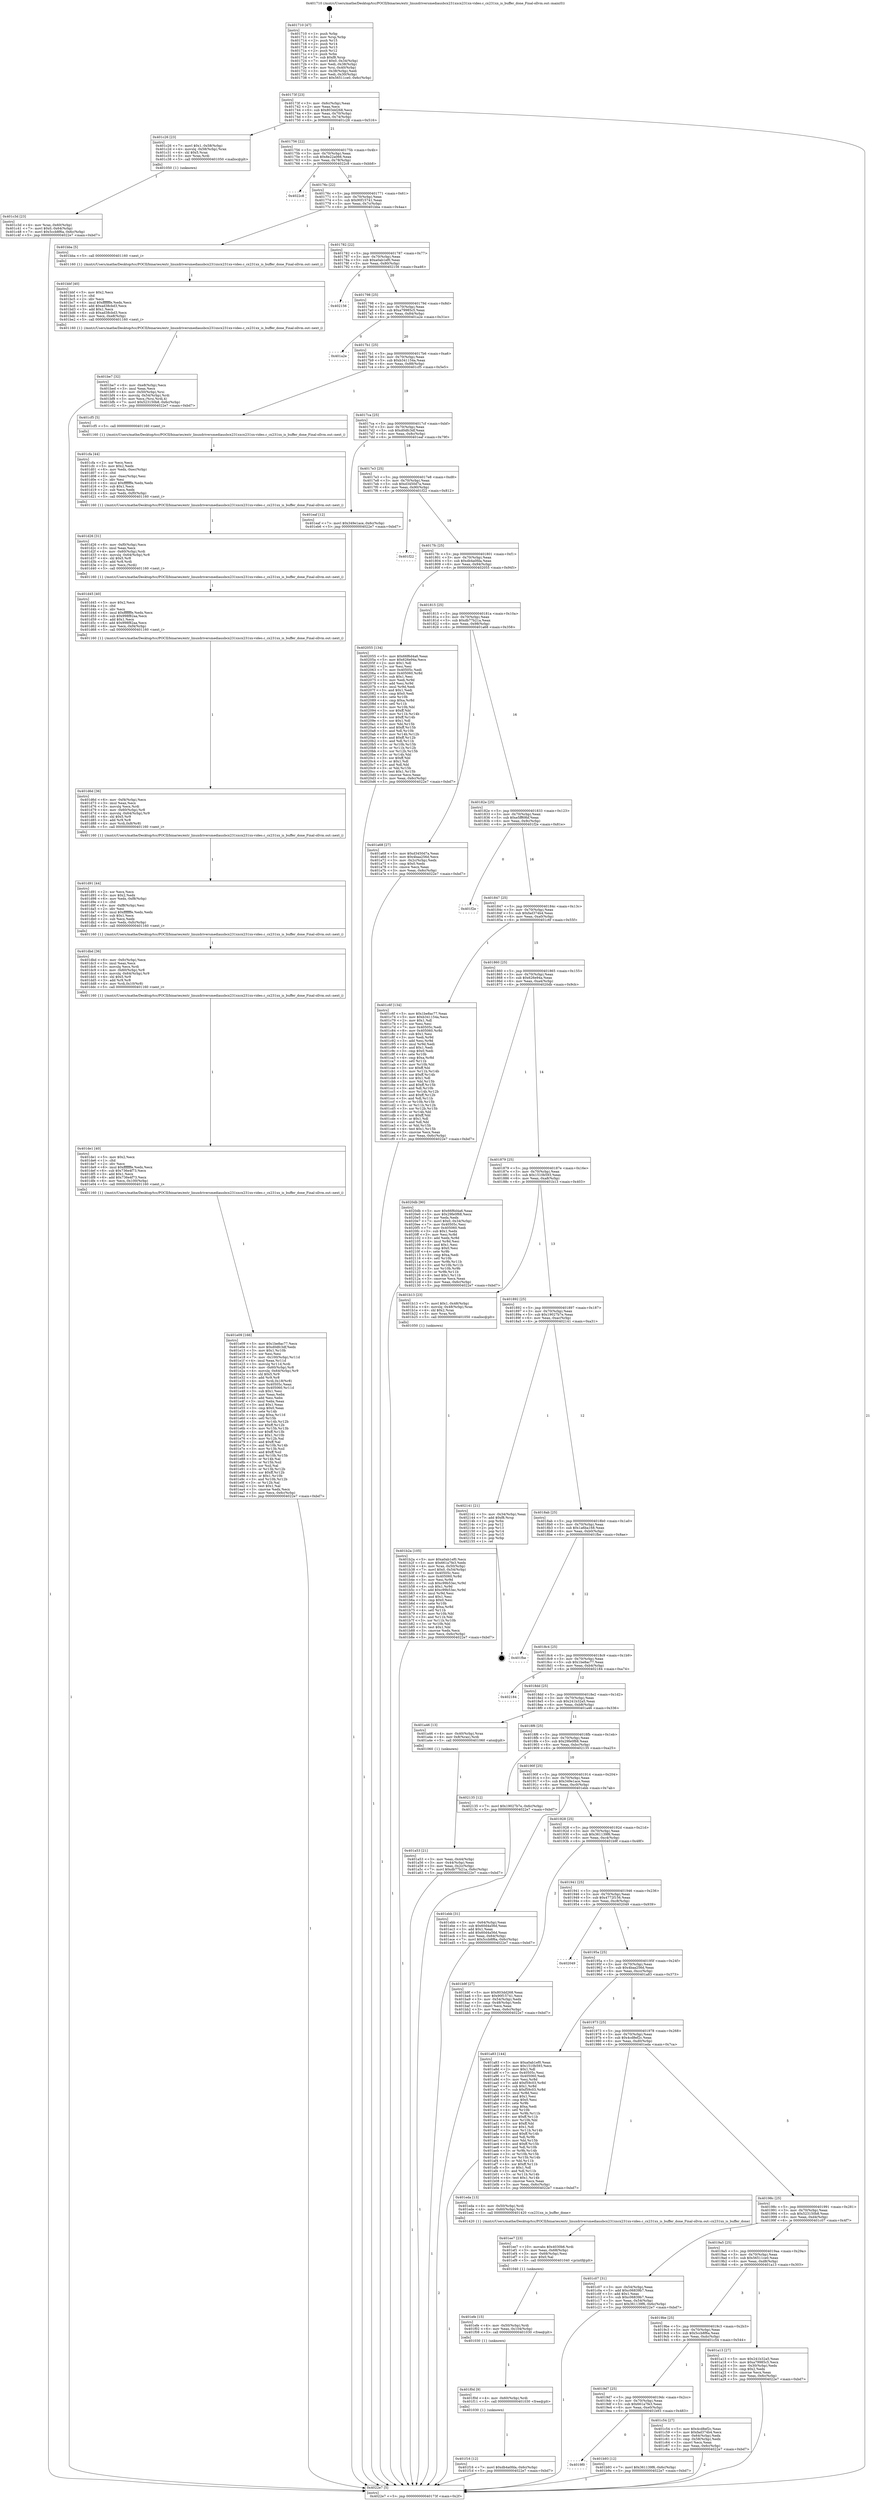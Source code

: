digraph "0x401710" {
  label = "0x401710 (/mnt/c/Users/mathe/Desktop/tcc/POCII/binaries/extr_linuxdriversmediausbcx231xxcx231xx-video.c_cx231xx_is_buffer_done_Final-ollvm.out::main(0))"
  labelloc = "t"
  node[shape=record]

  Entry [label="",width=0.3,height=0.3,shape=circle,fillcolor=black,style=filled]
  "0x40173f" [label="{
     0x40173f [23]\l
     | [instrs]\l
     &nbsp;&nbsp;0x40173f \<+3\>: mov -0x6c(%rbp),%eax\l
     &nbsp;&nbsp;0x401742 \<+2\>: mov %eax,%ecx\l
     &nbsp;&nbsp;0x401744 \<+6\>: sub $0x803dd268,%ecx\l
     &nbsp;&nbsp;0x40174a \<+3\>: mov %eax,-0x70(%rbp)\l
     &nbsp;&nbsp;0x40174d \<+3\>: mov %ecx,-0x74(%rbp)\l
     &nbsp;&nbsp;0x401750 \<+6\>: je 0000000000401c26 \<main+0x516\>\l
  }"]
  "0x401c26" [label="{
     0x401c26 [23]\l
     | [instrs]\l
     &nbsp;&nbsp;0x401c26 \<+7\>: movl $0x1,-0x58(%rbp)\l
     &nbsp;&nbsp;0x401c2d \<+4\>: movslq -0x58(%rbp),%rax\l
     &nbsp;&nbsp;0x401c31 \<+4\>: shl $0x5,%rax\l
     &nbsp;&nbsp;0x401c35 \<+3\>: mov %rax,%rdi\l
     &nbsp;&nbsp;0x401c38 \<+5\>: call 0000000000401050 \<malloc@plt\>\l
     | [calls]\l
     &nbsp;&nbsp;0x401050 \{1\} (unknown)\l
  }"]
  "0x401756" [label="{
     0x401756 [22]\l
     | [instrs]\l
     &nbsp;&nbsp;0x401756 \<+5\>: jmp 000000000040175b \<main+0x4b\>\l
     &nbsp;&nbsp;0x40175b \<+3\>: mov -0x70(%rbp),%eax\l
     &nbsp;&nbsp;0x40175e \<+5\>: sub $0x8e22a066,%eax\l
     &nbsp;&nbsp;0x401763 \<+3\>: mov %eax,-0x78(%rbp)\l
     &nbsp;&nbsp;0x401766 \<+6\>: je 00000000004022c8 \<main+0xbb8\>\l
  }"]
  Exit [label="",width=0.3,height=0.3,shape=circle,fillcolor=black,style=filled,peripheries=2]
  "0x4022c8" [label="{
     0x4022c8\l
  }", style=dashed]
  "0x40176c" [label="{
     0x40176c [22]\l
     | [instrs]\l
     &nbsp;&nbsp;0x40176c \<+5\>: jmp 0000000000401771 \<main+0x61\>\l
     &nbsp;&nbsp;0x401771 \<+3\>: mov -0x70(%rbp),%eax\l
     &nbsp;&nbsp;0x401774 \<+5\>: sub $0x90f15741,%eax\l
     &nbsp;&nbsp;0x401779 \<+3\>: mov %eax,-0x7c(%rbp)\l
     &nbsp;&nbsp;0x40177c \<+6\>: je 0000000000401bba \<main+0x4aa\>\l
  }"]
  "0x401f16" [label="{
     0x401f16 [12]\l
     | [instrs]\l
     &nbsp;&nbsp;0x401f16 \<+7\>: movl $0xdb4a0fda,-0x6c(%rbp)\l
     &nbsp;&nbsp;0x401f1d \<+5\>: jmp 00000000004022e7 \<main+0xbd7\>\l
  }"]
  "0x401bba" [label="{
     0x401bba [5]\l
     | [instrs]\l
     &nbsp;&nbsp;0x401bba \<+5\>: call 0000000000401160 \<next_i\>\l
     | [calls]\l
     &nbsp;&nbsp;0x401160 \{1\} (/mnt/c/Users/mathe/Desktop/tcc/POCII/binaries/extr_linuxdriversmediausbcx231xxcx231xx-video.c_cx231xx_is_buffer_done_Final-ollvm.out::next_i)\l
  }"]
  "0x401782" [label="{
     0x401782 [22]\l
     | [instrs]\l
     &nbsp;&nbsp;0x401782 \<+5\>: jmp 0000000000401787 \<main+0x77\>\l
     &nbsp;&nbsp;0x401787 \<+3\>: mov -0x70(%rbp),%eax\l
     &nbsp;&nbsp;0x40178a \<+5\>: sub $0xa0ab1ef0,%eax\l
     &nbsp;&nbsp;0x40178f \<+3\>: mov %eax,-0x80(%rbp)\l
     &nbsp;&nbsp;0x401792 \<+6\>: je 0000000000402156 \<main+0xa46\>\l
  }"]
  "0x401f0d" [label="{
     0x401f0d [9]\l
     | [instrs]\l
     &nbsp;&nbsp;0x401f0d \<+4\>: mov -0x60(%rbp),%rdi\l
     &nbsp;&nbsp;0x401f11 \<+5\>: call 0000000000401030 \<free@plt\>\l
     | [calls]\l
     &nbsp;&nbsp;0x401030 \{1\} (unknown)\l
  }"]
  "0x402156" [label="{
     0x402156\l
  }", style=dashed]
  "0x401798" [label="{
     0x401798 [25]\l
     | [instrs]\l
     &nbsp;&nbsp;0x401798 \<+5\>: jmp 000000000040179d \<main+0x8d\>\l
     &nbsp;&nbsp;0x40179d \<+3\>: mov -0x70(%rbp),%eax\l
     &nbsp;&nbsp;0x4017a0 \<+5\>: sub $0xa79985c5,%eax\l
     &nbsp;&nbsp;0x4017a5 \<+6\>: mov %eax,-0x84(%rbp)\l
     &nbsp;&nbsp;0x4017ab \<+6\>: je 0000000000401a2e \<main+0x31e\>\l
  }"]
  "0x401efe" [label="{
     0x401efe [15]\l
     | [instrs]\l
     &nbsp;&nbsp;0x401efe \<+4\>: mov -0x50(%rbp),%rdi\l
     &nbsp;&nbsp;0x401f02 \<+6\>: mov %eax,-0x104(%rbp)\l
     &nbsp;&nbsp;0x401f08 \<+5\>: call 0000000000401030 \<free@plt\>\l
     | [calls]\l
     &nbsp;&nbsp;0x401030 \{1\} (unknown)\l
  }"]
  "0x401a2e" [label="{
     0x401a2e\l
  }", style=dashed]
  "0x4017b1" [label="{
     0x4017b1 [25]\l
     | [instrs]\l
     &nbsp;&nbsp;0x4017b1 \<+5\>: jmp 00000000004017b6 \<main+0xa6\>\l
     &nbsp;&nbsp;0x4017b6 \<+3\>: mov -0x70(%rbp),%eax\l
     &nbsp;&nbsp;0x4017b9 \<+5\>: sub $0xb341154a,%eax\l
     &nbsp;&nbsp;0x4017be \<+6\>: mov %eax,-0x88(%rbp)\l
     &nbsp;&nbsp;0x4017c4 \<+6\>: je 0000000000401cf5 \<main+0x5e5\>\l
  }"]
  "0x401ee7" [label="{
     0x401ee7 [23]\l
     | [instrs]\l
     &nbsp;&nbsp;0x401ee7 \<+10\>: movabs $0x4030b6,%rdi\l
     &nbsp;&nbsp;0x401ef1 \<+3\>: mov %eax,-0x68(%rbp)\l
     &nbsp;&nbsp;0x401ef4 \<+3\>: mov -0x68(%rbp),%esi\l
     &nbsp;&nbsp;0x401ef7 \<+2\>: mov $0x0,%al\l
     &nbsp;&nbsp;0x401ef9 \<+5\>: call 0000000000401040 \<printf@plt\>\l
     | [calls]\l
     &nbsp;&nbsp;0x401040 \{1\} (unknown)\l
  }"]
  "0x401cf5" [label="{
     0x401cf5 [5]\l
     | [instrs]\l
     &nbsp;&nbsp;0x401cf5 \<+5\>: call 0000000000401160 \<next_i\>\l
     | [calls]\l
     &nbsp;&nbsp;0x401160 \{1\} (/mnt/c/Users/mathe/Desktop/tcc/POCII/binaries/extr_linuxdriversmediausbcx231xxcx231xx-video.c_cx231xx_is_buffer_done_Final-ollvm.out::next_i)\l
  }"]
  "0x4017ca" [label="{
     0x4017ca [25]\l
     | [instrs]\l
     &nbsp;&nbsp;0x4017ca \<+5\>: jmp 00000000004017cf \<main+0xbf\>\l
     &nbsp;&nbsp;0x4017cf \<+3\>: mov -0x70(%rbp),%eax\l
     &nbsp;&nbsp;0x4017d2 \<+5\>: sub $0xd0dfc3df,%eax\l
     &nbsp;&nbsp;0x4017d7 \<+6\>: mov %eax,-0x8c(%rbp)\l
     &nbsp;&nbsp;0x4017dd \<+6\>: je 0000000000401eaf \<main+0x79f\>\l
  }"]
  "0x401e09" [label="{
     0x401e09 [166]\l
     | [instrs]\l
     &nbsp;&nbsp;0x401e09 \<+5\>: mov $0x1be8ac77,%ecx\l
     &nbsp;&nbsp;0x401e0e \<+5\>: mov $0xd0dfc3df,%edx\l
     &nbsp;&nbsp;0x401e13 \<+3\>: mov $0x1,%r10b\l
     &nbsp;&nbsp;0x401e16 \<+2\>: xor %esi,%esi\l
     &nbsp;&nbsp;0x401e18 \<+7\>: mov -0x100(%rbp),%r11d\l
     &nbsp;&nbsp;0x401e1f \<+4\>: imul %eax,%r11d\l
     &nbsp;&nbsp;0x401e23 \<+3\>: movslq %r11d,%rdi\l
     &nbsp;&nbsp;0x401e26 \<+4\>: mov -0x60(%rbp),%r8\l
     &nbsp;&nbsp;0x401e2a \<+4\>: movslq -0x64(%rbp),%r9\l
     &nbsp;&nbsp;0x401e2e \<+4\>: shl $0x5,%r9\l
     &nbsp;&nbsp;0x401e32 \<+3\>: add %r9,%r8\l
     &nbsp;&nbsp;0x401e35 \<+4\>: mov %rdi,0x18(%r8)\l
     &nbsp;&nbsp;0x401e39 \<+7\>: mov 0x40505c,%eax\l
     &nbsp;&nbsp;0x401e40 \<+8\>: mov 0x405060,%r11d\l
     &nbsp;&nbsp;0x401e48 \<+3\>: sub $0x1,%esi\l
     &nbsp;&nbsp;0x401e4b \<+2\>: mov %eax,%ebx\l
     &nbsp;&nbsp;0x401e4d \<+2\>: add %esi,%ebx\l
     &nbsp;&nbsp;0x401e4f \<+3\>: imul %ebx,%eax\l
     &nbsp;&nbsp;0x401e52 \<+3\>: and $0x1,%eax\l
     &nbsp;&nbsp;0x401e55 \<+3\>: cmp $0x0,%eax\l
     &nbsp;&nbsp;0x401e58 \<+4\>: sete %r14b\l
     &nbsp;&nbsp;0x401e5c \<+4\>: cmp $0xa,%r11d\l
     &nbsp;&nbsp;0x401e60 \<+4\>: setl %r15b\l
     &nbsp;&nbsp;0x401e64 \<+3\>: mov %r14b,%r12b\l
     &nbsp;&nbsp;0x401e67 \<+4\>: xor $0xff,%r12b\l
     &nbsp;&nbsp;0x401e6b \<+3\>: mov %r15b,%r13b\l
     &nbsp;&nbsp;0x401e6e \<+4\>: xor $0xff,%r13b\l
     &nbsp;&nbsp;0x401e72 \<+4\>: xor $0x1,%r10b\l
     &nbsp;&nbsp;0x401e76 \<+3\>: mov %r12b,%al\l
     &nbsp;&nbsp;0x401e79 \<+2\>: and $0xff,%al\l
     &nbsp;&nbsp;0x401e7b \<+3\>: and %r10b,%r14b\l
     &nbsp;&nbsp;0x401e7e \<+3\>: mov %r13b,%sil\l
     &nbsp;&nbsp;0x401e81 \<+4\>: and $0xff,%sil\l
     &nbsp;&nbsp;0x401e85 \<+3\>: and %r10b,%r15b\l
     &nbsp;&nbsp;0x401e88 \<+3\>: or %r14b,%al\l
     &nbsp;&nbsp;0x401e8b \<+3\>: or %r15b,%sil\l
     &nbsp;&nbsp;0x401e8e \<+3\>: xor %sil,%al\l
     &nbsp;&nbsp;0x401e91 \<+3\>: or %r13b,%r12b\l
     &nbsp;&nbsp;0x401e94 \<+4\>: xor $0xff,%r12b\l
     &nbsp;&nbsp;0x401e98 \<+4\>: or $0x1,%r10b\l
     &nbsp;&nbsp;0x401e9c \<+3\>: and %r10b,%r12b\l
     &nbsp;&nbsp;0x401e9f \<+3\>: or %r12b,%al\l
     &nbsp;&nbsp;0x401ea2 \<+2\>: test $0x1,%al\l
     &nbsp;&nbsp;0x401ea4 \<+3\>: cmovne %edx,%ecx\l
     &nbsp;&nbsp;0x401ea7 \<+3\>: mov %ecx,-0x6c(%rbp)\l
     &nbsp;&nbsp;0x401eaa \<+5\>: jmp 00000000004022e7 \<main+0xbd7\>\l
  }"]
  "0x401eaf" [label="{
     0x401eaf [12]\l
     | [instrs]\l
     &nbsp;&nbsp;0x401eaf \<+7\>: movl $0x349e1ace,-0x6c(%rbp)\l
     &nbsp;&nbsp;0x401eb6 \<+5\>: jmp 00000000004022e7 \<main+0xbd7\>\l
  }"]
  "0x4017e3" [label="{
     0x4017e3 [25]\l
     | [instrs]\l
     &nbsp;&nbsp;0x4017e3 \<+5\>: jmp 00000000004017e8 \<main+0xd8\>\l
     &nbsp;&nbsp;0x4017e8 \<+3\>: mov -0x70(%rbp),%eax\l
     &nbsp;&nbsp;0x4017eb \<+5\>: sub $0xd3450d7a,%eax\l
     &nbsp;&nbsp;0x4017f0 \<+6\>: mov %eax,-0x90(%rbp)\l
     &nbsp;&nbsp;0x4017f6 \<+6\>: je 0000000000401f22 \<main+0x812\>\l
  }"]
  "0x401de1" [label="{
     0x401de1 [40]\l
     | [instrs]\l
     &nbsp;&nbsp;0x401de1 \<+5\>: mov $0x2,%ecx\l
     &nbsp;&nbsp;0x401de6 \<+1\>: cltd\l
     &nbsp;&nbsp;0x401de7 \<+2\>: idiv %ecx\l
     &nbsp;&nbsp;0x401de9 \<+6\>: imul $0xfffffffe,%edx,%ecx\l
     &nbsp;&nbsp;0x401def \<+6\>: sub $0x736e4f73,%ecx\l
     &nbsp;&nbsp;0x401df5 \<+3\>: add $0x1,%ecx\l
     &nbsp;&nbsp;0x401df8 \<+6\>: add $0x736e4f73,%ecx\l
     &nbsp;&nbsp;0x401dfe \<+6\>: mov %ecx,-0x100(%rbp)\l
     &nbsp;&nbsp;0x401e04 \<+5\>: call 0000000000401160 \<next_i\>\l
     | [calls]\l
     &nbsp;&nbsp;0x401160 \{1\} (/mnt/c/Users/mathe/Desktop/tcc/POCII/binaries/extr_linuxdriversmediausbcx231xxcx231xx-video.c_cx231xx_is_buffer_done_Final-ollvm.out::next_i)\l
  }"]
  "0x401f22" [label="{
     0x401f22\l
  }", style=dashed]
  "0x4017fc" [label="{
     0x4017fc [25]\l
     | [instrs]\l
     &nbsp;&nbsp;0x4017fc \<+5\>: jmp 0000000000401801 \<main+0xf1\>\l
     &nbsp;&nbsp;0x401801 \<+3\>: mov -0x70(%rbp),%eax\l
     &nbsp;&nbsp;0x401804 \<+5\>: sub $0xdb4a0fda,%eax\l
     &nbsp;&nbsp;0x401809 \<+6\>: mov %eax,-0x94(%rbp)\l
     &nbsp;&nbsp;0x40180f \<+6\>: je 0000000000402055 \<main+0x945\>\l
  }"]
  "0x401dbd" [label="{
     0x401dbd [36]\l
     | [instrs]\l
     &nbsp;&nbsp;0x401dbd \<+6\>: mov -0xfc(%rbp),%ecx\l
     &nbsp;&nbsp;0x401dc3 \<+3\>: imul %eax,%ecx\l
     &nbsp;&nbsp;0x401dc6 \<+3\>: movslq %ecx,%rdi\l
     &nbsp;&nbsp;0x401dc9 \<+4\>: mov -0x60(%rbp),%r8\l
     &nbsp;&nbsp;0x401dcd \<+4\>: movslq -0x64(%rbp),%r9\l
     &nbsp;&nbsp;0x401dd1 \<+4\>: shl $0x5,%r9\l
     &nbsp;&nbsp;0x401dd5 \<+3\>: add %r9,%r8\l
     &nbsp;&nbsp;0x401dd8 \<+4\>: mov %rdi,0x10(%r8)\l
     &nbsp;&nbsp;0x401ddc \<+5\>: call 0000000000401160 \<next_i\>\l
     | [calls]\l
     &nbsp;&nbsp;0x401160 \{1\} (/mnt/c/Users/mathe/Desktop/tcc/POCII/binaries/extr_linuxdriversmediausbcx231xxcx231xx-video.c_cx231xx_is_buffer_done_Final-ollvm.out::next_i)\l
  }"]
  "0x402055" [label="{
     0x402055 [134]\l
     | [instrs]\l
     &nbsp;&nbsp;0x402055 \<+5\>: mov $0x66f6d4a6,%eax\l
     &nbsp;&nbsp;0x40205a \<+5\>: mov $0x626e94a,%ecx\l
     &nbsp;&nbsp;0x40205f \<+2\>: mov $0x1,%dl\l
     &nbsp;&nbsp;0x402061 \<+2\>: xor %esi,%esi\l
     &nbsp;&nbsp;0x402063 \<+7\>: mov 0x40505c,%edi\l
     &nbsp;&nbsp;0x40206a \<+8\>: mov 0x405060,%r8d\l
     &nbsp;&nbsp;0x402072 \<+3\>: sub $0x1,%esi\l
     &nbsp;&nbsp;0x402075 \<+3\>: mov %edi,%r9d\l
     &nbsp;&nbsp;0x402078 \<+3\>: add %esi,%r9d\l
     &nbsp;&nbsp;0x40207b \<+4\>: imul %r9d,%edi\l
     &nbsp;&nbsp;0x40207f \<+3\>: and $0x1,%edi\l
     &nbsp;&nbsp;0x402082 \<+3\>: cmp $0x0,%edi\l
     &nbsp;&nbsp;0x402085 \<+4\>: sete %r10b\l
     &nbsp;&nbsp;0x402089 \<+4\>: cmp $0xa,%r8d\l
     &nbsp;&nbsp;0x40208d \<+4\>: setl %r11b\l
     &nbsp;&nbsp;0x402091 \<+3\>: mov %r10b,%bl\l
     &nbsp;&nbsp;0x402094 \<+3\>: xor $0xff,%bl\l
     &nbsp;&nbsp;0x402097 \<+3\>: mov %r11b,%r14b\l
     &nbsp;&nbsp;0x40209a \<+4\>: xor $0xff,%r14b\l
     &nbsp;&nbsp;0x40209e \<+3\>: xor $0x1,%dl\l
     &nbsp;&nbsp;0x4020a1 \<+3\>: mov %bl,%r15b\l
     &nbsp;&nbsp;0x4020a4 \<+4\>: and $0xff,%r15b\l
     &nbsp;&nbsp;0x4020a8 \<+3\>: and %dl,%r10b\l
     &nbsp;&nbsp;0x4020ab \<+3\>: mov %r14b,%r12b\l
     &nbsp;&nbsp;0x4020ae \<+4\>: and $0xff,%r12b\l
     &nbsp;&nbsp;0x4020b2 \<+3\>: and %dl,%r11b\l
     &nbsp;&nbsp;0x4020b5 \<+3\>: or %r10b,%r15b\l
     &nbsp;&nbsp;0x4020b8 \<+3\>: or %r11b,%r12b\l
     &nbsp;&nbsp;0x4020bb \<+3\>: xor %r12b,%r15b\l
     &nbsp;&nbsp;0x4020be \<+3\>: or %r14b,%bl\l
     &nbsp;&nbsp;0x4020c1 \<+3\>: xor $0xff,%bl\l
     &nbsp;&nbsp;0x4020c4 \<+3\>: or $0x1,%dl\l
     &nbsp;&nbsp;0x4020c7 \<+2\>: and %dl,%bl\l
     &nbsp;&nbsp;0x4020c9 \<+3\>: or %bl,%r15b\l
     &nbsp;&nbsp;0x4020cc \<+4\>: test $0x1,%r15b\l
     &nbsp;&nbsp;0x4020d0 \<+3\>: cmovne %ecx,%eax\l
     &nbsp;&nbsp;0x4020d3 \<+3\>: mov %eax,-0x6c(%rbp)\l
     &nbsp;&nbsp;0x4020d6 \<+5\>: jmp 00000000004022e7 \<main+0xbd7\>\l
  }"]
  "0x401815" [label="{
     0x401815 [25]\l
     | [instrs]\l
     &nbsp;&nbsp;0x401815 \<+5\>: jmp 000000000040181a \<main+0x10a\>\l
     &nbsp;&nbsp;0x40181a \<+3\>: mov -0x70(%rbp),%eax\l
     &nbsp;&nbsp;0x40181d \<+5\>: sub $0xdb77b21a,%eax\l
     &nbsp;&nbsp;0x401822 \<+6\>: mov %eax,-0x98(%rbp)\l
     &nbsp;&nbsp;0x401828 \<+6\>: je 0000000000401a68 \<main+0x358\>\l
  }"]
  "0x401d91" [label="{
     0x401d91 [44]\l
     | [instrs]\l
     &nbsp;&nbsp;0x401d91 \<+2\>: xor %ecx,%ecx\l
     &nbsp;&nbsp;0x401d93 \<+5\>: mov $0x2,%edx\l
     &nbsp;&nbsp;0x401d98 \<+6\>: mov %edx,-0xf8(%rbp)\l
     &nbsp;&nbsp;0x401d9e \<+1\>: cltd\l
     &nbsp;&nbsp;0x401d9f \<+6\>: mov -0xf8(%rbp),%esi\l
     &nbsp;&nbsp;0x401da5 \<+2\>: idiv %esi\l
     &nbsp;&nbsp;0x401da7 \<+6\>: imul $0xfffffffe,%edx,%edx\l
     &nbsp;&nbsp;0x401dad \<+3\>: sub $0x1,%ecx\l
     &nbsp;&nbsp;0x401db0 \<+2\>: sub %ecx,%edx\l
     &nbsp;&nbsp;0x401db2 \<+6\>: mov %edx,-0xfc(%rbp)\l
     &nbsp;&nbsp;0x401db8 \<+5\>: call 0000000000401160 \<next_i\>\l
     | [calls]\l
     &nbsp;&nbsp;0x401160 \{1\} (/mnt/c/Users/mathe/Desktop/tcc/POCII/binaries/extr_linuxdriversmediausbcx231xxcx231xx-video.c_cx231xx_is_buffer_done_Final-ollvm.out::next_i)\l
  }"]
  "0x401a68" [label="{
     0x401a68 [27]\l
     | [instrs]\l
     &nbsp;&nbsp;0x401a68 \<+5\>: mov $0xd3450d7a,%eax\l
     &nbsp;&nbsp;0x401a6d \<+5\>: mov $0x4baa256d,%ecx\l
     &nbsp;&nbsp;0x401a72 \<+3\>: mov -0x2c(%rbp),%edx\l
     &nbsp;&nbsp;0x401a75 \<+3\>: cmp $0x0,%edx\l
     &nbsp;&nbsp;0x401a78 \<+3\>: cmove %ecx,%eax\l
     &nbsp;&nbsp;0x401a7b \<+3\>: mov %eax,-0x6c(%rbp)\l
     &nbsp;&nbsp;0x401a7e \<+5\>: jmp 00000000004022e7 \<main+0xbd7\>\l
  }"]
  "0x40182e" [label="{
     0x40182e [25]\l
     | [instrs]\l
     &nbsp;&nbsp;0x40182e \<+5\>: jmp 0000000000401833 \<main+0x123\>\l
     &nbsp;&nbsp;0x401833 \<+3\>: mov -0x70(%rbp),%eax\l
     &nbsp;&nbsp;0x401836 \<+5\>: sub $0xe5ff69bf,%eax\l
     &nbsp;&nbsp;0x40183b \<+6\>: mov %eax,-0x9c(%rbp)\l
     &nbsp;&nbsp;0x401841 \<+6\>: je 0000000000401f2e \<main+0x81e\>\l
  }"]
  "0x401d6d" [label="{
     0x401d6d [36]\l
     | [instrs]\l
     &nbsp;&nbsp;0x401d6d \<+6\>: mov -0xf4(%rbp),%ecx\l
     &nbsp;&nbsp;0x401d73 \<+3\>: imul %eax,%ecx\l
     &nbsp;&nbsp;0x401d76 \<+3\>: movslq %ecx,%rdi\l
     &nbsp;&nbsp;0x401d79 \<+4\>: mov -0x60(%rbp),%r8\l
     &nbsp;&nbsp;0x401d7d \<+4\>: movslq -0x64(%rbp),%r9\l
     &nbsp;&nbsp;0x401d81 \<+4\>: shl $0x5,%r9\l
     &nbsp;&nbsp;0x401d85 \<+3\>: add %r9,%r8\l
     &nbsp;&nbsp;0x401d88 \<+4\>: mov %rdi,0x8(%r8)\l
     &nbsp;&nbsp;0x401d8c \<+5\>: call 0000000000401160 \<next_i\>\l
     | [calls]\l
     &nbsp;&nbsp;0x401160 \{1\} (/mnt/c/Users/mathe/Desktop/tcc/POCII/binaries/extr_linuxdriversmediausbcx231xxcx231xx-video.c_cx231xx_is_buffer_done_Final-ollvm.out::next_i)\l
  }"]
  "0x401f2e" [label="{
     0x401f2e\l
  }", style=dashed]
  "0x401847" [label="{
     0x401847 [25]\l
     | [instrs]\l
     &nbsp;&nbsp;0x401847 \<+5\>: jmp 000000000040184c \<main+0x13c\>\l
     &nbsp;&nbsp;0x40184c \<+3\>: mov -0x70(%rbp),%eax\l
     &nbsp;&nbsp;0x40184f \<+5\>: sub $0xfad374b4,%eax\l
     &nbsp;&nbsp;0x401854 \<+6\>: mov %eax,-0xa0(%rbp)\l
     &nbsp;&nbsp;0x40185a \<+6\>: je 0000000000401c6f \<main+0x55f\>\l
  }"]
  "0x401d45" [label="{
     0x401d45 [40]\l
     | [instrs]\l
     &nbsp;&nbsp;0x401d45 \<+5\>: mov $0x2,%ecx\l
     &nbsp;&nbsp;0x401d4a \<+1\>: cltd\l
     &nbsp;&nbsp;0x401d4b \<+2\>: idiv %ecx\l
     &nbsp;&nbsp;0x401d4d \<+6\>: imul $0xfffffffe,%edx,%ecx\l
     &nbsp;&nbsp;0x401d53 \<+6\>: sub $0x998f82aa,%ecx\l
     &nbsp;&nbsp;0x401d59 \<+3\>: add $0x1,%ecx\l
     &nbsp;&nbsp;0x401d5c \<+6\>: add $0x998f82aa,%ecx\l
     &nbsp;&nbsp;0x401d62 \<+6\>: mov %ecx,-0xf4(%rbp)\l
     &nbsp;&nbsp;0x401d68 \<+5\>: call 0000000000401160 \<next_i\>\l
     | [calls]\l
     &nbsp;&nbsp;0x401160 \{1\} (/mnt/c/Users/mathe/Desktop/tcc/POCII/binaries/extr_linuxdriversmediausbcx231xxcx231xx-video.c_cx231xx_is_buffer_done_Final-ollvm.out::next_i)\l
  }"]
  "0x401c6f" [label="{
     0x401c6f [134]\l
     | [instrs]\l
     &nbsp;&nbsp;0x401c6f \<+5\>: mov $0x1be8ac77,%eax\l
     &nbsp;&nbsp;0x401c74 \<+5\>: mov $0xb341154a,%ecx\l
     &nbsp;&nbsp;0x401c79 \<+2\>: mov $0x1,%dl\l
     &nbsp;&nbsp;0x401c7b \<+2\>: xor %esi,%esi\l
     &nbsp;&nbsp;0x401c7d \<+7\>: mov 0x40505c,%edi\l
     &nbsp;&nbsp;0x401c84 \<+8\>: mov 0x405060,%r8d\l
     &nbsp;&nbsp;0x401c8c \<+3\>: sub $0x1,%esi\l
     &nbsp;&nbsp;0x401c8f \<+3\>: mov %edi,%r9d\l
     &nbsp;&nbsp;0x401c92 \<+3\>: add %esi,%r9d\l
     &nbsp;&nbsp;0x401c95 \<+4\>: imul %r9d,%edi\l
     &nbsp;&nbsp;0x401c99 \<+3\>: and $0x1,%edi\l
     &nbsp;&nbsp;0x401c9c \<+3\>: cmp $0x0,%edi\l
     &nbsp;&nbsp;0x401c9f \<+4\>: sete %r10b\l
     &nbsp;&nbsp;0x401ca3 \<+4\>: cmp $0xa,%r8d\l
     &nbsp;&nbsp;0x401ca7 \<+4\>: setl %r11b\l
     &nbsp;&nbsp;0x401cab \<+3\>: mov %r10b,%bl\l
     &nbsp;&nbsp;0x401cae \<+3\>: xor $0xff,%bl\l
     &nbsp;&nbsp;0x401cb1 \<+3\>: mov %r11b,%r14b\l
     &nbsp;&nbsp;0x401cb4 \<+4\>: xor $0xff,%r14b\l
     &nbsp;&nbsp;0x401cb8 \<+3\>: xor $0x1,%dl\l
     &nbsp;&nbsp;0x401cbb \<+3\>: mov %bl,%r15b\l
     &nbsp;&nbsp;0x401cbe \<+4\>: and $0xff,%r15b\l
     &nbsp;&nbsp;0x401cc2 \<+3\>: and %dl,%r10b\l
     &nbsp;&nbsp;0x401cc5 \<+3\>: mov %r14b,%r12b\l
     &nbsp;&nbsp;0x401cc8 \<+4\>: and $0xff,%r12b\l
     &nbsp;&nbsp;0x401ccc \<+3\>: and %dl,%r11b\l
     &nbsp;&nbsp;0x401ccf \<+3\>: or %r10b,%r15b\l
     &nbsp;&nbsp;0x401cd2 \<+3\>: or %r11b,%r12b\l
     &nbsp;&nbsp;0x401cd5 \<+3\>: xor %r12b,%r15b\l
     &nbsp;&nbsp;0x401cd8 \<+3\>: or %r14b,%bl\l
     &nbsp;&nbsp;0x401cdb \<+3\>: xor $0xff,%bl\l
     &nbsp;&nbsp;0x401cde \<+3\>: or $0x1,%dl\l
     &nbsp;&nbsp;0x401ce1 \<+2\>: and %dl,%bl\l
     &nbsp;&nbsp;0x401ce3 \<+3\>: or %bl,%r15b\l
     &nbsp;&nbsp;0x401ce6 \<+4\>: test $0x1,%r15b\l
     &nbsp;&nbsp;0x401cea \<+3\>: cmovne %ecx,%eax\l
     &nbsp;&nbsp;0x401ced \<+3\>: mov %eax,-0x6c(%rbp)\l
     &nbsp;&nbsp;0x401cf0 \<+5\>: jmp 00000000004022e7 \<main+0xbd7\>\l
  }"]
  "0x401860" [label="{
     0x401860 [25]\l
     | [instrs]\l
     &nbsp;&nbsp;0x401860 \<+5\>: jmp 0000000000401865 \<main+0x155\>\l
     &nbsp;&nbsp;0x401865 \<+3\>: mov -0x70(%rbp),%eax\l
     &nbsp;&nbsp;0x401868 \<+5\>: sub $0x626e94a,%eax\l
     &nbsp;&nbsp;0x40186d \<+6\>: mov %eax,-0xa4(%rbp)\l
     &nbsp;&nbsp;0x401873 \<+6\>: je 00000000004020db \<main+0x9cb\>\l
  }"]
  "0x401d26" [label="{
     0x401d26 [31]\l
     | [instrs]\l
     &nbsp;&nbsp;0x401d26 \<+6\>: mov -0xf0(%rbp),%ecx\l
     &nbsp;&nbsp;0x401d2c \<+3\>: imul %eax,%ecx\l
     &nbsp;&nbsp;0x401d2f \<+4\>: mov -0x60(%rbp),%rdi\l
     &nbsp;&nbsp;0x401d33 \<+4\>: movslq -0x64(%rbp),%r8\l
     &nbsp;&nbsp;0x401d37 \<+4\>: shl $0x5,%r8\l
     &nbsp;&nbsp;0x401d3b \<+3\>: add %r8,%rdi\l
     &nbsp;&nbsp;0x401d3e \<+2\>: mov %ecx,(%rdi)\l
     &nbsp;&nbsp;0x401d40 \<+5\>: call 0000000000401160 \<next_i\>\l
     | [calls]\l
     &nbsp;&nbsp;0x401160 \{1\} (/mnt/c/Users/mathe/Desktop/tcc/POCII/binaries/extr_linuxdriversmediausbcx231xxcx231xx-video.c_cx231xx_is_buffer_done_Final-ollvm.out::next_i)\l
  }"]
  "0x4020db" [label="{
     0x4020db [90]\l
     | [instrs]\l
     &nbsp;&nbsp;0x4020db \<+5\>: mov $0x66f6d4a6,%eax\l
     &nbsp;&nbsp;0x4020e0 \<+5\>: mov $0x29fe0f68,%ecx\l
     &nbsp;&nbsp;0x4020e5 \<+2\>: xor %edx,%edx\l
     &nbsp;&nbsp;0x4020e7 \<+7\>: movl $0x0,-0x34(%rbp)\l
     &nbsp;&nbsp;0x4020ee \<+7\>: mov 0x40505c,%esi\l
     &nbsp;&nbsp;0x4020f5 \<+7\>: mov 0x405060,%edi\l
     &nbsp;&nbsp;0x4020fc \<+3\>: sub $0x1,%edx\l
     &nbsp;&nbsp;0x4020ff \<+3\>: mov %esi,%r8d\l
     &nbsp;&nbsp;0x402102 \<+3\>: add %edx,%r8d\l
     &nbsp;&nbsp;0x402105 \<+4\>: imul %r8d,%esi\l
     &nbsp;&nbsp;0x402109 \<+3\>: and $0x1,%esi\l
     &nbsp;&nbsp;0x40210c \<+3\>: cmp $0x0,%esi\l
     &nbsp;&nbsp;0x40210f \<+4\>: sete %r9b\l
     &nbsp;&nbsp;0x402113 \<+3\>: cmp $0xa,%edi\l
     &nbsp;&nbsp;0x402116 \<+4\>: setl %r10b\l
     &nbsp;&nbsp;0x40211a \<+3\>: mov %r9b,%r11b\l
     &nbsp;&nbsp;0x40211d \<+3\>: and %r10b,%r11b\l
     &nbsp;&nbsp;0x402120 \<+3\>: xor %r10b,%r9b\l
     &nbsp;&nbsp;0x402123 \<+3\>: or %r9b,%r11b\l
     &nbsp;&nbsp;0x402126 \<+4\>: test $0x1,%r11b\l
     &nbsp;&nbsp;0x40212a \<+3\>: cmovne %ecx,%eax\l
     &nbsp;&nbsp;0x40212d \<+3\>: mov %eax,-0x6c(%rbp)\l
     &nbsp;&nbsp;0x402130 \<+5\>: jmp 00000000004022e7 \<main+0xbd7\>\l
  }"]
  "0x401879" [label="{
     0x401879 [25]\l
     | [instrs]\l
     &nbsp;&nbsp;0x401879 \<+5\>: jmp 000000000040187e \<main+0x16e\>\l
     &nbsp;&nbsp;0x40187e \<+3\>: mov -0x70(%rbp),%eax\l
     &nbsp;&nbsp;0x401881 \<+5\>: sub $0x1510b593,%eax\l
     &nbsp;&nbsp;0x401886 \<+6\>: mov %eax,-0xa8(%rbp)\l
     &nbsp;&nbsp;0x40188c \<+6\>: je 0000000000401b13 \<main+0x403\>\l
  }"]
  "0x401cfa" [label="{
     0x401cfa [44]\l
     | [instrs]\l
     &nbsp;&nbsp;0x401cfa \<+2\>: xor %ecx,%ecx\l
     &nbsp;&nbsp;0x401cfc \<+5\>: mov $0x2,%edx\l
     &nbsp;&nbsp;0x401d01 \<+6\>: mov %edx,-0xec(%rbp)\l
     &nbsp;&nbsp;0x401d07 \<+1\>: cltd\l
     &nbsp;&nbsp;0x401d08 \<+6\>: mov -0xec(%rbp),%esi\l
     &nbsp;&nbsp;0x401d0e \<+2\>: idiv %esi\l
     &nbsp;&nbsp;0x401d10 \<+6\>: imul $0xfffffffe,%edx,%edx\l
     &nbsp;&nbsp;0x401d16 \<+3\>: sub $0x1,%ecx\l
     &nbsp;&nbsp;0x401d19 \<+2\>: sub %ecx,%edx\l
     &nbsp;&nbsp;0x401d1b \<+6\>: mov %edx,-0xf0(%rbp)\l
     &nbsp;&nbsp;0x401d21 \<+5\>: call 0000000000401160 \<next_i\>\l
     | [calls]\l
     &nbsp;&nbsp;0x401160 \{1\} (/mnt/c/Users/mathe/Desktop/tcc/POCII/binaries/extr_linuxdriversmediausbcx231xxcx231xx-video.c_cx231xx_is_buffer_done_Final-ollvm.out::next_i)\l
  }"]
  "0x401b13" [label="{
     0x401b13 [23]\l
     | [instrs]\l
     &nbsp;&nbsp;0x401b13 \<+7\>: movl $0x1,-0x48(%rbp)\l
     &nbsp;&nbsp;0x401b1a \<+4\>: movslq -0x48(%rbp),%rax\l
     &nbsp;&nbsp;0x401b1e \<+4\>: shl $0x2,%rax\l
     &nbsp;&nbsp;0x401b22 \<+3\>: mov %rax,%rdi\l
     &nbsp;&nbsp;0x401b25 \<+5\>: call 0000000000401050 \<malloc@plt\>\l
     | [calls]\l
     &nbsp;&nbsp;0x401050 \{1\} (unknown)\l
  }"]
  "0x401892" [label="{
     0x401892 [25]\l
     | [instrs]\l
     &nbsp;&nbsp;0x401892 \<+5\>: jmp 0000000000401897 \<main+0x187\>\l
     &nbsp;&nbsp;0x401897 \<+3\>: mov -0x70(%rbp),%eax\l
     &nbsp;&nbsp;0x40189a \<+5\>: sub $0x19027b7e,%eax\l
     &nbsp;&nbsp;0x40189f \<+6\>: mov %eax,-0xac(%rbp)\l
     &nbsp;&nbsp;0x4018a5 \<+6\>: je 0000000000402141 \<main+0xa31\>\l
  }"]
  "0x401c3d" [label="{
     0x401c3d [23]\l
     | [instrs]\l
     &nbsp;&nbsp;0x401c3d \<+4\>: mov %rax,-0x60(%rbp)\l
     &nbsp;&nbsp;0x401c41 \<+7\>: movl $0x0,-0x64(%rbp)\l
     &nbsp;&nbsp;0x401c48 \<+7\>: movl $0x5ccb8f6a,-0x6c(%rbp)\l
     &nbsp;&nbsp;0x401c4f \<+5\>: jmp 00000000004022e7 \<main+0xbd7\>\l
  }"]
  "0x402141" [label="{
     0x402141 [21]\l
     | [instrs]\l
     &nbsp;&nbsp;0x402141 \<+3\>: mov -0x34(%rbp),%eax\l
     &nbsp;&nbsp;0x402144 \<+7\>: add $0xf8,%rsp\l
     &nbsp;&nbsp;0x40214b \<+1\>: pop %rbx\l
     &nbsp;&nbsp;0x40214c \<+2\>: pop %r12\l
     &nbsp;&nbsp;0x40214e \<+2\>: pop %r13\l
     &nbsp;&nbsp;0x402150 \<+2\>: pop %r14\l
     &nbsp;&nbsp;0x402152 \<+2\>: pop %r15\l
     &nbsp;&nbsp;0x402154 \<+1\>: pop %rbp\l
     &nbsp;&nbsp;0x402155 \<+1\>: ret\l
  }"]
  "0x4018ab" [label="{
     0x4018ab [25]\l
     | [instrs]\l
     &nbsp;&nbsp;0x4018ab \<+5\>: jmp 00000000004018b0 \<main+0x1a0\>\l
     &nbsp;&nbsp;0x4018b0 \<+3\>: mov -0x70(%rbp),%eax\l
     &nbsp;&nbsp;0x4018b3 \<+5\>: sub $0x1a6ba168,%eax\l
     &nbsp;&nbsp;0x4018b8 \<+6\>: mov %eax,-0xb0(%rbp)\l
     &nbsp;&nbsp;0x4018be \<+6\>: je 0000000000401fbe \<main+0x8ae\>\l
  }"]
  "0x401be7" [label="{
     0x401be7 [32]\l
     | [instrs]\l
     &nbsp;&nbsp;0x401be7 \<+6\>: mov -0xe8(%rbp),%ecx\l
     &nbsp;&nbsp;0x401bed \<+3\>: imul %eax,%ecx\l
     &nbsp;&nbsp;0x401bf0 \<+4\>: mov -0x50(%rbp),%rsi\l
     &nbsp;&nbsp;0x401bf4 \<+4\>: movslq -0x54(%rbp),%rdi\l
     &nbsp;&nbsp;0x401bf8 \<+3\>: mov %ecx,(%rsi,%rdi,4)\l
     &nbsp;&nbsp;0x401bfb \<+7\>: movl $0x523150b8,-0x6c(%rbp)\l
     &nbsp;&nbsp;0x401c02 \<+5\>: jmp 00000000004022e7 \<main+0xbd7\>\l
  }"]
  "0x401fbe" [label="{
     0x401fbe\l
  }", style=dashed]
  "0x4018c4" [label="{
     0x4018c4 [25]\l
     | [instrs]\l
     &nbsp;&nbsp;0x4018c4 \<+5\>: jmp 00000000004018c9 \<main+0x1b9\>\l
     &nbsp;&nbsp;0x4018c9 \<+3\>: mov -0x70(%rbp),%eax\l
     &nbsp;&nbsp;0x4018cc \<+5\>: sub $0x1be8ac77,%eax\l
     &nbsp;&nbsp;0x4018d1 \<+6\>: mov %eax,-0xb4(%rbp)\l
     &nbsp;&nbsp;0x4018d7 \<+6\>: je 0000000000402184 \<main+0xa74\>\l
  }"]
  "0x401bbf" [label="{
     0x401bbf [40]\l
     | [instrs]\l
     &nbsp;&nbsp;0x401bbf \<+5\>: mov $0x2,%ecx\l
     &nbsp;&nbsp;0x401bc4 \<+1\>: cltd\l
     &nbsp;&nbsp;0x401bc5 \<+2\>: idiv %ecx\l
     &nbsp;&nbsp;0x401bc7 \<+6\>: imul $0xfffffffe,%edx,%ecx\l
     &nbsp;&nbsp;0x401bcd \<+6\>: add $0xad38cbd3,%ecx\l
     &nbsp;&nbsp;0x401bd3 \<+3\>: add $0x1,%ecx\l
     &nbsp;&nbsp;0x401bd6 \<+6\>: sub $0xad38cbd3,%ecx\l
     &nbsp;&nbsp;0x401bdc \<+6\>: mov %ecx,-0xe8(%rbp)\l
     &nbsp;&nbsp;0x401be2 \<+5\>: call 0000000000401160 \<next_i\>\l
     | [calls]\l
     &nbsp;&nbsp;0x401160 \{1\} (/mnt/c/Users/mathe/Desktop/tcc/POCII/binaries/extr_linuxdriversmediausbcx231xxcx231xx-video.c_cx231xx_is_buffer_done_Final-ollvm.out::next_i)\l
  }"]
  "0x402184" [label="{
     0x402184\l
  }", style=dashed]
  "0x4018dd" [label="{
     0x4018dd [25]\l
     | [instrs]\l
     &nbsp;&nbsp;0x4018dd \<+5\>: jmp 00000000004018e2 \<main+0x1d2\>\l
     &nbsp;&nbsp;0x4018e2 \<+3\>: mov -0x70(%rbp),%eax\l
     &nbsp;&nbsp;0x4018e5 \<+5\>: sub $0x241b32a5,%eax\l
     &nbsp;&nbsp;0x4018ea \<+6\>: mov %eax,-0xb8(%rbp)\l
     &nbsp;&nbsp;0x4018f0 \<+6\>: je 0000000000401a46 \<main+0x336\>\l
  }"]
  "0x4019f0" [label="{
     0x4019f0\l
  }", style=dashed]
  "0x401a46" [label="{
     0x401a46 [13]\l
     | [instrs]\l
     &nbsp;&nbsp;0x401a46 \<+4\>: mov -0x40(%rbp),%rax\l
     &nbsp;&nbsp;0x401a4a \<+4\>: mov 0x8(%rax),%rdi\l
     &nbsp;&nbsp;0x401a4e \<+5\>: call 0000000000401060 \<atoi@plt\>\l
     | [calls]\l
     &nbsp;&nbsp;0x401060 \{1\} (unknown)\l
  }"]
  "0x4018f6" [label="{
     0x4018f6 [25]\l
     | [instrs]\l
     &nbsp;&nbsp;0x4018f6 \<+5\>: jmp 00000000004018fb \<main+0x1eb\>\l
     &nbsp;&nbsp;0x4018fb \<+3\>: mov -0x70(%rbp),%eax\l
     &nbsp;&nbsp;0x4018fe \<+5\>: sub $0x29fe0f68,%eax\l
     &nbsp;&nbsp;0x401903 \<+6\>: mov %eax,-0xbc(%rbp)\l
     &nbsp;&nbsp;0x401909 \<+6\>: je 0000000000402135 \<main+0xa25\>\l
  }"]
  "0x401b93" [label="{
     0x401b93 [12]\l
     | [instrs]\l
     &nbsp;&nbsp;0x401b93 \<+7\>: movl $0x361139f6,-0x6c(%rbp)\l
     &nbsp;&nbsp;0x401b9a \<+5\>: jmp 00000000004022e7 \<main+0xbd7\>\l
  }"]
  "0x402135" [label="{
     0x402135 [12]\l
     | [instrs]\l
     &nbsp;&nbsp;0x402135 \<+7\>: movl $0x19027b7e,-0x6c(%rbp)\l
     &nbsp;&nbsp;0x40213c \<+5\>: jmp 00000000004022e7 \<main+0xbd7\>\l
  }"]
  "0x40190f" [label="{
     0x40190f [25]\l
     | [instrs]\l
     &nbsp;&nbsp;0x40190f \<+5\>: jmp 0000000000401914 \<main+0x204\>\l
     &nbsp;&nbsp;0x401914 \<+3\>: mov -0x70(%rbp),%eax\l
     &nbsp;&nbsp;0x401917 \<+5\>: sub $0x349e1ace,%eax\l
     &nbsp;&nbsp;0x40191c \<+6\>: mov %eax,-0xc0(%rbp)\l
     &nbsp;&nbsp;0x401922 \<+6\>: je 0000000000401ebb \<main+0x7ab\>\l
  }"]
  "0x4019d7" [label="{
     0x4019d7 [25]\l
     | [instrs]\l
     &nbsp;&nbsp;0x4019d7 \<+5\>: jmp 00000000004019dc \<main+0x2cc\>\l
     &nbsp;&nbsp;0x4019dc \<+3\>: mov -0x70(%rbp),%eax\l
     &nbsp;&nbsp;0x4019df \<+5\>: sub $0x661a7fe3,%eax\l
     &nbsp;&nbsp;0x4019e4 \<+6\>: mov %eax,-0xe0(%rbp)\l
     &nbsp;&nbsp;0x4019ea \<+6\>: je 0000000000401b93 \<main+0x483\>\l
  }"]
  "0x401ebb" [label="{
     0x401ebb [31]\l
     | [instrs]\l
     &nbsp;&nbsp;0x401ebb \<+3\>: mov -0x64(%rbp),%eax\l
     &nbsp;&nbsp;0x401ebe \<+5\>: sub $0x60d4a56d,%eax\l
     &nbsp;&nbsp;0x401ec3 \<+3\>: add $0x1,%eax\l
     &nbsp;&nbsp;0x401ec6 \<+5\>: add $0x60d4a56d,%eax\l
     &nbsp;&nbsp;0x401ecb \<+3\>: mov %eax,-0x64(%rbp)\l
     &nbsp;&nbsp;0x401ece \<+7\>: movl $0x5ccb8f6a,-0x6c(%rbp)\l
     &nbsp;&nbsp;0x401ed5 \<+5\>: jmp 00000000004022e7 \<main+0xbd7\>\l
  }"]
  "0x401928" [label="{
     0x401928 [25]\l
     | [instrs]\l
     &nbsp;&nbsp;0x401928 \<+5\>: jmp 000000000040192d \<main+0x21d\>\l
     &nbsp;&nbsp;0x40192d \<+3\>: mov -0x70(%rbp),%eax\l
     &nbsp;&nbsp;0x401930 \<+5\>: sub $0x361139f6,%eax\l
     &nbsp;&nbsp;0x401935 \<+6\>: mov %eax,-0xc4(%rbp)\l
     &nbsp;&nbsp;0x40193b \<+6\>: je 0000000000401b9f \<main+0x48f\>\l
  }"]
  "0x401c54" [label="{
     0x401c54 [27]\l
     | [instrs]\l
     &nbsp;&nbsp;0x401c54 \<+5\>: mov $0x4cd8ef2c,%eax\l
     &nbsp;&nbsp;0x401c59 \<+5\>: mov $0xfad374b4,%ecx\l
     &nbsp;&nbsp;0x401c5e \<+3\>: mov -0x64(%rbp),%edx\l
     &nbsp;&nbsp;0x401c61 \<+3\>: cmp -0x58(%rbp),%edx\l
     &nbsp;&nbsp;0x401c64 \<+3\>: cmovl %ecx,%eax\l
     &nbsp;&nbsp;0x401c67 \<+3\>: mov %eax,-0x6c(%rbp)\l
     &nbsp;&nbsp;0x401c6a \<+5\>: jmp 00000000004022e7 \<main+0xbd7\>\l
  }"]
  "0x401b9f" [label="{
     0x401b9f [27]\l
     | [instrs]\l
     &nbsp;&nbsp;0x401b9f \<+5\>: mov $0x803dd268,%eax\l
     &nbsp;&nbsp;0x401ba4 \<+5\>: mov $0x90f15741,%ecx\l
     &nbsp;&nbsp;0x401ba9 \<+3\>: mov -0x54(%rbp),%edx\l
     &nbsp;&nbsp;0x401bac \<+3\>: cmp -0x48(%rbp),%edx\l
     &nbsp;&nbsp;0x401baf \<+3\>: cmovl %ecx,%eax\l
     &nbsp;&nbsp;0x401bb2 \<+3\>: mov %eax,-0x6c(%rbp)\l
     &nbsp;&nbsp;0x401bb5 \<+5\>: jmp 00000000004022e7 \<main+0xbd7\>\l
  }"]
  "0x401941" [label="{
     0x401941 [25]\l
     | [instrs]\l
     &nbsp;&nbsp;0x401941 \<+5\>: jmp 0000000000401946 \<main+0x236\>\l
     &nbsp;&nbsp;0x401946 \<+3\>: mov -0x70(%rbp),%eax\l
     &nbsp;&nbsp;0x401949 \<+5\>: sub $0x4772f156,%eax\l
     &nbsp;&nbsp;0x40194e \<+6\>: mov %eax,-0xc8(%rbp)\l
     &nbsp;&nbsp;0x401954 \<+6\>: je 0000000000402049 \<main+0x939\>\l
  }"]
  "0x401b2a" [label="{
     0x401b2a [105]\l
     | [instrs]\l
     &nbsp;&nbsp;0x401b2a \<+5\>: mov $0xa0ab1ef0,%ecx\l
     &nbsp;&nbsp;0x401b2f \<+5\>: mov $0x661a7fe3,%edx\l
     &nbsp;&nbsp;0x401b34 \<+4\>: mov %rax,-0x50(%rbp)\l
     &nbsp;&nbsp;0x401b38 \<+7\>: movl $0x0,-0x54(%rbp)\l
     &nbsp;&nbsp;0x401b3f \<+7\>: mov 0x40505c,%esi\l
     &nbsp;&nbsp;0x401b46 \<+8\>: mov 0x405060,%r8d\l
     &nbsp;&nbsp;0x401b4e \<+3\>: mov %esi,%r9d\l
     &nbsp;&nbsp;0x401b51 \<+7\>: sub $0xc99b53ec,%r9d\l
     &nbsp;&nbsp;0x401b58 \<+4\>: sub $0x1,%r9d\l
     &nbsp;&nbsp;0x401b5c \<+7\>: add $0xc99b53ec,%r9d\l
     &nbsp;&nbsp;0x401b63 \<+4\>: imul %r9d,%esi\l
     &nbsp;&nbsp;0x401b67 \<+3\>: and $0x1,%esi\l
     &nbsp;&nbsp;0x401b6a \<+3\>: cmp $0x0,%esi\l
     &nbsp;&nbsp;0x401b6d \<+4\>: sete %r10b\l
     &nbsp;&nbsp;0x401b71 \<+4\>: cmp $0xa,%r8d\l
     &nbsp;&nbsp;0x401b75 \<+4\>: setl %r11b\l
     &nbsp;&nbsp;0x401b79 \<+3\>: mov %r10b,%bl\l
     &nbsp;&nbsp;0x401b7c \<+3\>: and %r11b,%bl\l
     &nbsp;&nbsp;0x401b7f \<+3\>: xor %r11b,%r10b\l
     &nbsp;&nbsp;0x401b82 \<+3\>: or %r10b,%bl\l
     &nbsp;&nbsp;0x401b85 \<+3\>: test $0x1,%bl\l
     &nbsp;&nbsp;0x401b88 \<+3\>: cmovne %edx,%ecx\l
     &nbsp;&nbsp;0x401b8b \<+3\>: mov %ecx,-0x6c(%rbp)\l
     &nbsp;&nbsp;0x401b8e \<+5\>: jmp 00000000004022e7 \<main+0xbd7\>\l
  }"]
  "0x402049" [label="{
     0x402049\l
  }", style=dashed]
  "0x40195a" [label="{
     0x40195a [25]\l
     | [instrs]\l
     &nbsp;&nbsp;0x40195a \<+5\>: jmp 000000000040195f \<main+0x24f\>\l
     &nbsp;&nbsp;0x40195f \<+3\>: mov -0x70(%rbp),%eax\l
     &nbsp;&nbsp;0x401962 \<+5\>: sub $0x4baa256d,%eax\l
     &nbsp;&nbsp;0x401967 \<+6\>: mov %eax,-0xcc(%rbp)\l
     &nbsp;&nbsp;0x40196d \<+6\>: je 0000000000401a83 \<main+0x373\>\l
  }"]
  "0x401a53" [label="{
     0x401a53 [21]\l
     | [instrs]\l
     &nbsp;&nbsp;0x401a53 \<+3\>: mov %eax,-0x44(%rbp)\l
     &nbsp;&nbsp;0x401a56 \<+3\>: mov -0x44(%rbp),%eax\l
     &nbsp;&nbsp;0x401a59 \<+3\>: mov %eax,-0x2c(%rbp)\l
     &nbsp;&nbsp;0x401a5c \<+7\>: movl $0xdb77b21a,-0x6c(%rbp)\l
     &nbsp;&nbsp;0x401a63 \<+5\>: jmp 00000000004022e7 \<main+0xbd7\>\l
  }"]
  "0x401a83" [label="{
     0x401a83 [144]\l
     | [instrs]\l
     &nbsp;&nbsp;0x401a83 \<+5\>: mov $0xa0ab1ef0,%eax\l
     &nbsp;&nbsp;0x401a88 \<+5\>: mov $0x1510b593,%ecx\l
     &nbsp;&nbsp;0x401a8d \<+2\>: mov $0x1,%dl\l
     &nbsp;&nbsp;0x401a8f \<+7\>: mov 0x40505c,%esi\l
     &nbsp;&nbsp;0x401a96 \<+7\>: mov 0x405060,%edi\l
     &nbsp;&nbsp;0x401a9d \<+3\>: mov %esi,%r8d\l
     &nbsp;&nbsp;0x401aa0 \<+7\>: add $0xf59c03,%r8d\l
     &nbsp;&nbsp;0x401aa7 \<+4\>: sub $0x1,%r8d\l
     &nbsp;&nbsp;0x401aab \<+7\>: sub $0xf59c03,%r8d\l
     &nbsp;&nbsp;0x401ab2 \<+4\>: imul %r8d,%esi\l
     &nbsp;&nbsp;0x401ab6 \<+3\>: and $0x1,%esi\l
     &nbsp;&nbsp;0x401ab9 \<+3\>: cmp $0x0,%esi\l
     &nbsp;&nbsp;0x401abc \<+4\>: sete %r9b\l
     &nbsp;&nbsp;0x401ac0 \<+3\>: cmp $0xa,%edi\l
     &nbsp;&nbsp;0x401ac3 \<+4\>: setl %r10b\l
     &nbsp;&nbsp;0x401ac7 \<+3\>: mov %r9b,%r11b\l
     &nbsp;&nbsp;0x401aca \<+4\>: xor $0xff,%r11b\l
     &nbsp;&nbsp;0x401ace \<+3\>: mov %r10b,%bl\l
     &nbsp;&nbsp;0x401ad1 \<+3\>: xor $0xff,%bl\l
     &nbsp;&nbsp;0x401ad4 \<+3\>: xor $0x1,%dl\l
     &nbsp;&nbsp;0x401ad7 \<+3\>: mov %r11b,%r14b\l
     &nbsp;&nbsp;0x401ada \<+4\>: and $0xff,%r14b\l
     &nbsp;&nbsp;0x401ade \<+3\>: and %dl,%r9b\l
     &nbsp;&nbsp;0x401ae1 \<+3\>: mov %bl,%r15b\l
     &nbsp;&nbsp;0x401ae4 \<+4\>: and $0xff,%r15b\l
     &nbsp;&nbsp;0x401ae8 \<+3\>: and %dl,%r10b\l
     &nbsp;&nbsp;0x401aeb \<+3\>: or %r9b,%r14b\l
     &nbsp;&nbsp;0x401aee \<+3\>: or %r10b,%r15b\l
     &nbsp;&nbsp;0x401af1 \<+3\>: xor %r15b,%r14b\l
     &nbsp;&nbsp;0x401af4 \<+3\>: or %bl,%r11b\l
     &nbsp;&nbsp;0x401af7 \<+4\>: xor $0xff,%r11b\l
     &nbsp;&nbsp;0x401afb \<+3\>: or $0x1,%dl\l
     &nbsp;&nbsp;0x401afe \<+3\>: and %dl,%r11b\l
     &nbsp;&nbsp;0x401b01 \<+3\>: or %r11b,%r14b\l
     &nbsp;&nbsp;0x401b04 \<+4\>: test $0x1,%r14b\l
     &nbsp;&nbsp;0x401b08 \<+3\>: cmovne %ecx,%eax\l
     &nbsp;&nbsp;0x401b0b \<+3\>: mov %eax,-0x6c(%rbp)\l
     &nbsp;&nbsp;0x401b0e \<+5\>: jmp 00000000004022e7 \<main+0xbd7\>\l
  }"]
  "0x401973" [label="{
     0x401973 [25]\l
     | [instrs]\l
     &nbsp;&nbsp;0x401973 \<+5\>: jmp 0000000000401978 \<main+0x268\>\l
     &nbsp;&nbsp;0x401978 \<+3\>: mov -0x70(%rbp),%eax\l
     &nbsp;&nbsp;0x40197b \<+5\>: sub $0x4cd8ef2c,%eax\l
     &nbsp;&nbsp;0x401980 \<+6\>: mov %eax,-0xd0(%rbp)\l
     &nbsp;&nbsp;0x401986 \<+6\>: je 0000000000401eda \<main+0x7ca\>\l
  }"]
  "0x401710" [label="{
     0x401710 [47]\l
     | [instrs]\l
     &nbsp;&nbsp;0x401710 \<+1\>: push %rbp\l
     &nbsp;&nbsp;0x401711 \<+3\>: mov %rsp,%rbp\l
     &nbsp;&nbsp;0x401714 \<+2\>: push %r15\l
     &nbsp;&nbsp;0x401716 \<+2\>: push %r14\l
     &nbsp;&nbsp;0x401718 \<+2\>: push %r13\l
     &nbsp;&nbsp;0x40171a \<+2\>: push %r12\l
     &nbsp;&nbsp;0x40171c \<+1\>: push %rbx\l
     &nbsp;&nbsp;0x40171d \<+7\>: sub $0xf8,%rsp\l
     &nbsp;&nbsp;0x401724 \<+7\>: movl $0x0,-0x34(%rbp)\l
     &nbsp;&nbsp;0x40172b \<+3\>: mov %edi,-0x38(%rbp)\l
     &nbsp;&nbsp;0x40172e \<+4\>: mov %rsi,-0x40(%rbp)\l
     &nbsp;&nbsp;0x401732 \<+3\>: mov -0x38(%rbp),%edi\l
     &nbsp;&nbsp;0x401735 \<+3\>: mov %edi,-0x30(%rbp)\l
     &nbsp;&nbsp;0x401738 \<+7\>: movl $0x56511ce0,-0x6c(%rbp)\l
  }"]
  "0x401eda" [label="{
     0x401eda [13]\l
     | [instrs]\l
     &nbsp;&nbsp;0x401eda \<+4\>: mov -0x50(%rbp),%rdi\l
     &nbsp;&nbsp;0x401ede \<+4\>: mov -0x60(%rbp),%rsi\l
     &nbsp;&nbsp;0x401ee2 \<+5\>: call 0000000000401420 \<cx231xx_is_buffer_done\>\l
     | [calls]\l
     &nbsp;&nbsp;0x401420 \{1\} (/mnt/c/Users/mathe/Desktop/tcc/POCII/binaries/extr_linuxdriversmediausbcx231xxcx231xx-video.c_cx231xx_is_buffer_done_Final-ollvm.out::cx231xx_is_buffer_done)\l
  }"]
  "0x40198c" [label="{
     0x40198c [25]\l
     | [instrs]\l
     &nbsp;&nbsp;0x40198c \<+5\>: jmp 0000000000401991 \<main+0x281\>\l
     &nbsp;&nbsp;0x401991 \<+3\>: mov -0x70(%rbp),%eax\l
     &nbsp;&nbsp;0x401994 \<+5\>: sub $0x523150b8,%eax\l
     &nbsp;&nbsp;0x401999 \<+6\>: mov %eax,-0xd4(%rbp)\l
     &nbsp;&nbsp;0x40199f \<+6\>: je 0000000000401c07 \<main+0x4f7\>\l
  }"]
  "0x4022e7" [label="{
     0x4022e7 [5]\l
     | [instrs]\l
     &nbsp;&nbsp;0x4022e7 \<+5\>: jmp 000000000040173f \<main+0x2f\>\l
  }"]
  "0x401c07" [label="{
     0x401c07 [31]\l
     | [instrs]\l
     &nbsp;&nbsp;0x401c07 \<+3\>: mov -0x54(%rbp),%eax\l
     &nbsp;&nbsp;0x401c0a \<+5\>: add $0xc06839b7,%eax\l
     &nbsp;&nbsp;0x401c0f \<+3\>: add $0x1,%eax\l
     &nbsp;&nbsp;0x401c12 \<+5\>: sub $0xc06839b7,%eax\l
     &nbsp;&nbsp;0x401c17 \<+3\>: mov %eax,-0x54(%rbp)\l
     &nbsp;&nbsp;0x401c1a \<+7\>: movl $0x361139f6,-0x6c(%rbp)\l
     &nbsp;&nbsp;0x401c21 \<+5\>: jmp 00000000004022e7 \<main+0xbd7\>\l
  }"]
  "0x4019a5" [label="{
     0x4019a5 [25]\l
     | [instrs]\l
     &nbsp;&nbsp;0x4019a5 \<+5\>: jmp 00000000004019aa \<main+0x29a\>\l
     &nbsp;&nbsp;0x4019aa \<+3\>: mov -0x70(%rbp),%eax\l
     &nbsp;&nbsp;0x4019ad \<+5\>: sub $0x56511ce0,%eax\l
     &nbsp;&nbsp;0x4019b2 \<+6\>: mov %eax,-0xd8(%rbp)\l
     &nbsp;&nbsp;0x4019b8 \<+6\>: je 0000000000401a13 \<main+0x303\>\l
  }"]
  "0x4019be" [label="{
     0x4019be [25]\l
     | [instrs]\l
     &nbsp;&nbsp;0x4019be \<+5\>: jmp 00000000004019c3 \<main+0x2b3\>\l
     &nbsp;&nbsp;0x4019c3 \<+3\>: mov -0x70(%rbp),%eax\l
     &nbsp;&nbsp;0x4019c6 \<+5\>: sub $0x5ccb8f6a,%eax\l
     &nbsp;&nbsp;0x4019cb \<+6\>: mov %eax,-0xdc(%rbp)\l
     &nbsp;&nbsp;0x4019d1 \<+6\>: je 0000000000401c54 \<main+0x544\>\l
  }"]
  "0x401a13" [label="{
     0x401a13 [27]\l
     | [instrs]\l
     &nbsp;&nbsp;0x401a13 \<+5\>: mov $0x241b32a5,%eax\l
     &nbsp;&nbsp;0x401a18 \<+5\>: mov $0xa79985c5,%ecx\l
     &nbsp;&nbsp;0x401a1d \<+3\>: mov -0x30(%rbp),%edx\l
     &nbsp;&nbsp;0x401a20 \<+3\>: cmp $0x2,%edx\l
     &nbsp;&nbsp;0x401a23 \<+3\>: cmovne %ecx,%eax\l
     &nbsp;&nbsp;0x401a26 \<+3\>: mov %eax,-0x6c(%rbp)\l
     &nbsp;&nbsp;0x401a29 \<+5\>: jmp 00000000004022e7 \<main+0xbd7\>\l
  }"]
  Entry -> "0x401710" [label=" 1"]
  "0x40173f" -> "0x401c26" [label=" 1"]
  "0x40173f" -> "0x401756" [label=" 21"]
  "0x402141" -> Exit [label=" 1"]
  "0x401756" -> "0x4022c8" [label=" 0"]
  "0x401756" -> "0x40176c" [label=" 21"]
  "0x402135" -> "0x4022e7" [label=" 1"]
  "0x40176c" -> "0x401bba" [label=" 1"]
  "0x40176c" -> "0x401782" [label=" 20"]
  "0x4020db" -> "0x4022e7" [label=" 1"]
  "0x401782" -> "0x402156" [label=" 0"]
  "0x401782" -> "0x401798" [label=" 20"]
  "0x402055" -> "0x4022e7" [label=" 1"]
  "0x401798" -> "0x401a2e" [label=" 0"]
  "0x401798" -> "0x4017b1" [label=" 20"]
  "0x401f16" -> "0x4022e7" [label=" 1"]
  "0x4017b1" -> "0x401cf5" [label=" 1"]
  "0x4017b1" -> "0x4017ca" [label=" 19"]
  "0x401f0d" -> "0x401f16" [label=" 1"]
  "0x4017ca" -> "0x401eaf" [label=" 1"]
  "0x4017ca" -> "0x4017e3" [label=" 18"]
  "0x401efe" -> "0x401f0d" [label=" 1"]
  "0x4017e3" -> "0x401f22" [label=" 0"]
  "0x4017e3" -> "0x4017fc" [label=" 18"]
  "0x401ee7" -> "0x401efe" [label=" 1"]
  "0x4017fc" -> "0x402055" [label=" 1"]
  "0x4017fc" -> "0x401815" [label=" 17"]
  "0x401eda" -> "0x401ee7" [label=" 1"]
  "0x401815" -> "0x401a68" [label=" 1"]
  "0x401815" -> "0x40182e" [label=" 16"]
  "0x401ebb" -> "0x4022e7" [label=" 1"]
  "0x40182e" -> "0x401f2e" [label=" 0"]
  "0x40182e" -> "0x401847" [label=" 16"]
  "0x401eaf" -> "0x4022e7" [label=" 1"]
  "0x401847" -> "0x401c6f" [label=" 1"]
  "0x401847" -> "0x401860" [label=" 15"]
  "0x401e09" -> "0x4022e7" [label=" 1"]
  "0x401860" -> "0x4020db" [label=" 1"]
  "0x401860" -> "0x401879" [label=" 14"]
  "0x401de1" -> "0x401e09" [label=" 1"]
  "0x401879" -> "0x401b13" [label=" 1"]
  "0x401879" -> "0x401892" [label=" 13"]
  "0x401dbd" -> "0x401de1" [label=" 1"]
  "0x401892" -> "0x402141" [label=" 1"]
  "0x401892" -> "0x4018ab" [label=" 12"]
  "0x401d91" -> "0x401dbd" [label=" 1"]
  "0x4018ab" -> "0x401fbe" [label=" 0"]
  "0x4018ab" -> "0x4018c4" [label=" 12"]
  "0x401d6d" -> "0x401d91" [label=" 1"]
  "0x4018c4" -> "0x402184" [label=" 0"]
  "0x4018c4" -> "0x4018dd" [label=" 12"]
  "0x401d45" -> "0x401d6d" [label=" 1"]
  "0x4018dd" -> "0x401a46" [label=" 1"]
  "0x4018dd" -> "0x4018f6" [label=" 11"]
  "0x401d26" -> "0x401d45" [label=" 1"]
  "0x4018f6" -> "0x402135" [label=" 1"]
  "0x4018f6" -> "0x40190f" [label=" 10"]
  "0x401cfa" -> "0x401d26" [label=" 1"]
  "0x40190f" -> "0x401ebb" [label=" 1"]
  "0x40190f" -> "0x401928" [label=" 9"]
  "0x401c6f" -> "0x4022e7" [label=" 1"]
  "0x401928" -> "0x401b9f" [label=" 2"]
  "0x401928" -> "0x401941" [label=" 7"]
  "0x401c54" -> "0x4022e7" [label=" 2"]
  "0x401941" -> "0x402049" [label=" 0"]
  "0x401941" -> "0x40195a" [label=" 7"]
  "0x401c26" -> "0x401c3d" [label=" 1"]
  "0x40195a" -> "0x401a83" [label=" 1"]
  "0x40195a" -> "0x401973" [label=" 6"]
  "0x401c07" -> "0x4022e7" [label=" 1"]
  "0x401973" -> "0x401eda" [label=" 1"]
  "0x401973" -> "0x40198c" [label=" 5"]
  "0x401be7" -> "0x4022e7" [label=" 1"]
  "0x40198c" -> "0x401c07" [label=" 1"]
  "0x40198c" -> "0x4019a5" [label=" 4"]
  "0x401bbf" -> "0x401be7" [label=" 1"]
  "0x4019a5" -> "0x401a13" [label=" 1"]
  "0x4019a5" -> "0x4019be" [label=" 3"]
  "0x401a13" -> "0x4022e7" [label=" 1"]
  "0x401710" -> "0x40173f" [label=" 1"]
  "0x4022e7" -> "0x40173f" [label=" 21"]
  "0x401a46" -> "0x401a53" [label=" 1"]
  "0x401a53" -> "0x4022e7" [label=" 1"]
  "0x401a68" -> "0x4022e7" [label=" 1"]
  "0x401a83" -> "0x4022e7" [label=" 1"]
  "0x401b13" -> "0x401b2a" [label=" 1"]
  "0x401b2a" -> "0x4022e7" [label=" 1"]
  "0x401c3d" -> "0x4022e7" [label=" 1"]
  "0x4019be" -> "0x401c54" [label=" 2"]
  "0x4019be" -> "0x4019d7" [label=" 1"]
  "0x401cf5" -> "0x401cfa" [label=" 1"]
  "0x4019d7" -> "0x401b93" [label=" 1"]
  "0x4019d7" -> "0x4019f0" [label=" 0"]
  "0x401b93" -> "0x4022e7" [label=" 1"]
  "0x401b9f" -> "0x4022e7" [label=" 2"]
  "0x401bba" -> "0x401bbf" [label=" 1"]
}
